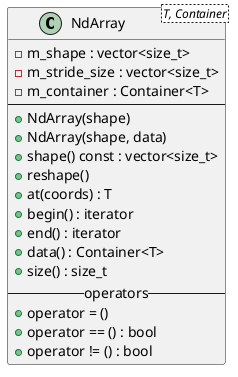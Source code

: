 @startuml

class NdArray<T, Container> {
  - m_shape : vector<size_t>
  - m_stride_size : vector<size_t>
  - m_container : Container<T>
  --
  + NdArray(shape)
  + NdArray(shape, data)
  + shape() const : vector<size_t>
  + reshape()
  + at(coords) : T
  + begin() : iterator
  + end() : iterator
  + data() : Container<T>
  + size() : size_t
  -- operators --
  + operator = ()
  + operator == () : bool
  + operator != () : bool
}

@enduml